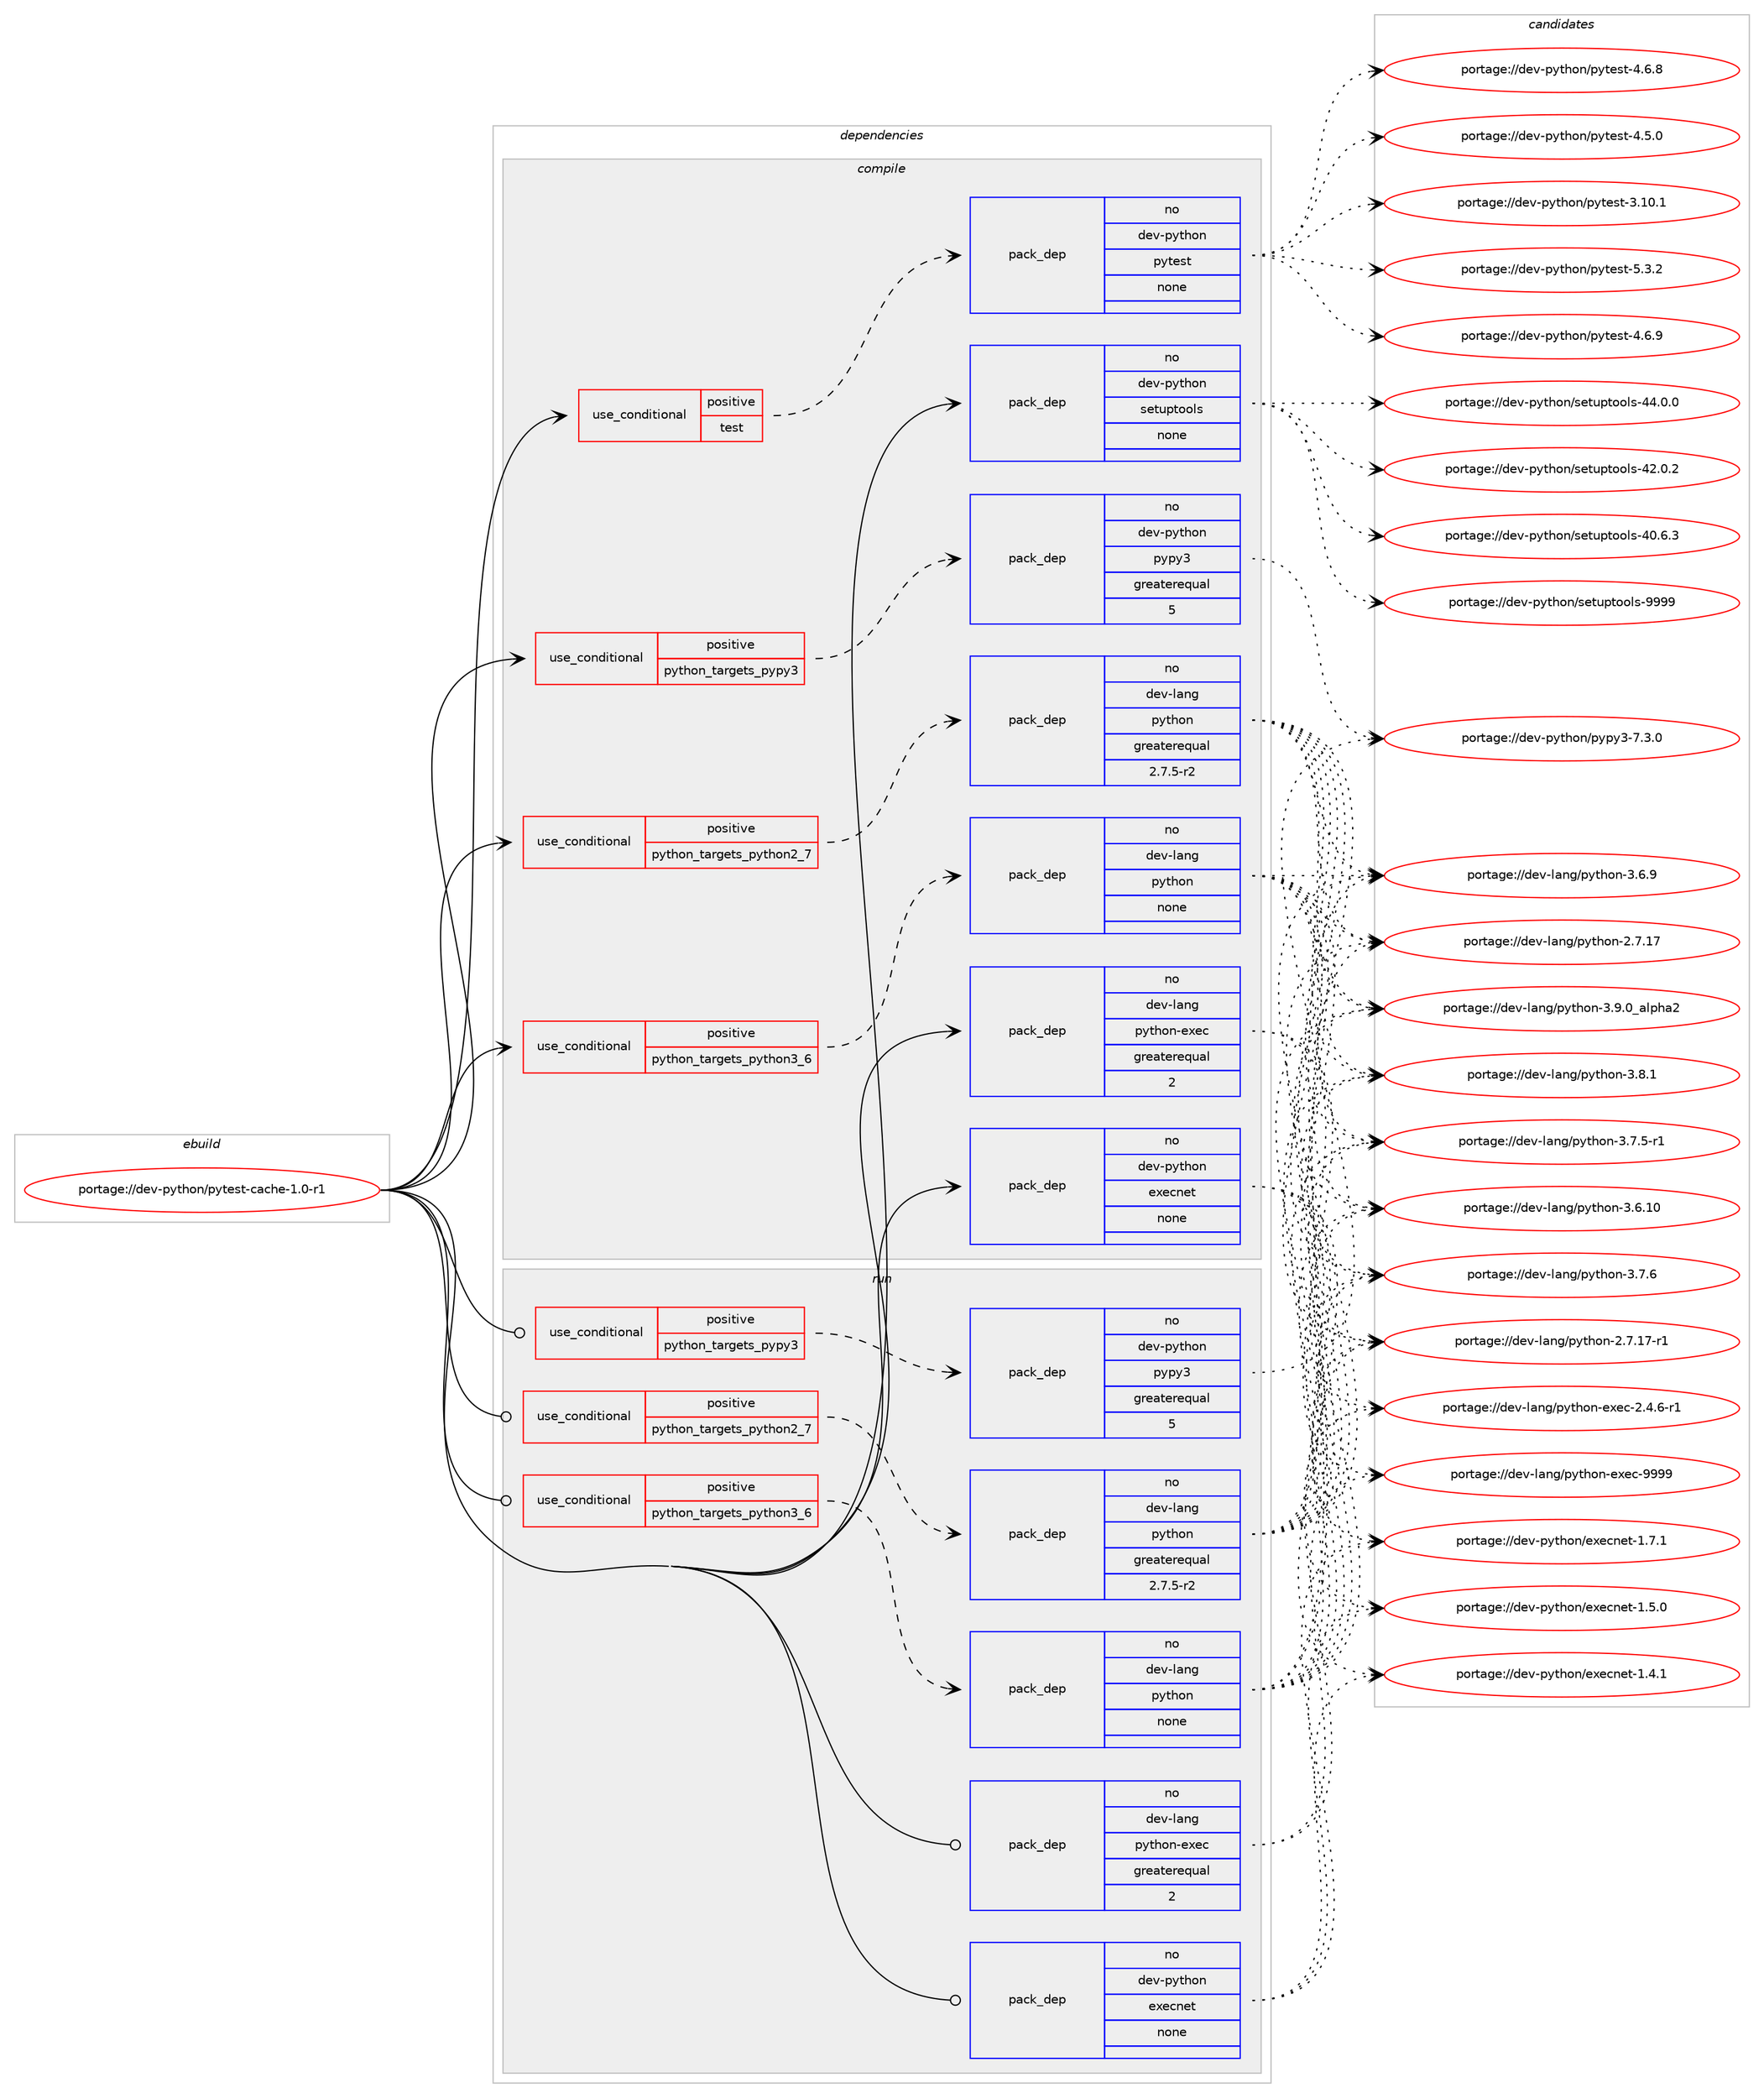 digraph prolog {

# *************
# Graph options
# *************

newrank=true;
concentrate=true;
compound=true;
graph [rankdir=LR,fontname=Helvetica,fontsize=10,ranksep=1.5];#, ranksep=2.5, nodesep=0.2];
edge  [arrowhead=vee];
node  [fontname=Helvetica,fontsize=10];

# **********
# The ebuild
# **********

subgraph cluster_leftcol {
color=gray;
label=<<i>ebuild</i>>;
id [label="portage://dev-python/pytest-cache-1.0-r1", color=red, width=4, href="../dev-python/pytest-cache-1.0-r1.svg"];
}

# ****************
# The dependencies
# ****************

subgraph cluster_midcol {
color=gray;
label=<<i>dependencies</i>>;
subgraph cluster_compile {
fillcolor="#eeeeee";
style=filled;
label=<<i>compile</i>>;
subgraph cond108401 {
dependency434518 [label=<<TABLE BORDER="0" CELLBORDER="1" CELLSPACING="0" CELLPADDING="4"><TR><TD ROWSPAN="3" CELLPADDING="10">use_conditional</TD></TR><TR><TD>positive</TD></TR><TR><TD>python_targets_pypy3</TD></TR></TABLE>>, shape=none, color=red];
subgraph pack321195 {
dependency434519 [label=<<TABLE BORDER="0" CELLBORDER="1" CELLSPACING="0" CELLPADDING="4" WIDTH="220"><TR><TD ROWSPAN="6" CELLPADDING="30">pack_dep</TD></TR><TR><TD WIDTH="110">no</TD></TR><TR><TD>dev-python</TD></TR><TR><TD>pypy3</TD></TR><TR><TD>greaterequal</TD></TR><TR><TD>5</TD></TR></TABLE>>, shape=none, color=blue];
}
dependency434518:e -> dependency434519:w [weight=20,style="dashed",arrowhead="vee"];
}
id:e -> dependency434518:w [weight=20,style="solid",arrowhead="vee"];
subgraph cond108402 {
dependency434520 [label=<<TABLE BORDER="0" CELLBORDER="1" CELLSPACING="0" CELLPADDING="4"><TR><TD ROWSPAN="3" CELLPADDING="10">use_conditional</TD></TR><TR><TD>positive</TD></TR><TR><TD>python_targets_python2_7</TD></TR></TABLE>>, shape=none, color=red];
subgraph pack321196 {
dependency434521 [label=<<TABLE BORDER="0" CELLBORDER="1" CELLSPACING="0" CELLPADDING="4" WIDTH="220"><TR><TD ROWSPAN="6" CELLPADDING="30">pack_dep</TD></TR><TR><TD WIDTH="110">no</TD></TR><TR><TD>dev-lang</TD></TR><TR><TD>python</TD></TR><TR><TD>greaterequal</TD></TR><TR><TD>2.7.5-r2</TD></TR></TABLE>>, shape=none, color=blue];
}
dependency434520:e -> dependency434521:w [weight=20,style="dashed",arrowhead="vee"];
}
id:e -> dependency434520:w [weight=20,style="solid",arrowhead="vee"];
subgraph cond108403 {
dependency434522 [label=<<TABLE BORDER="0" CELLBORDER="1" CELLSPACING="0" CELLPADDING="4"><TR><TD ROWSPAN="3" CELLPADDING="10">use_conditional</TD></TR><TR><TD>positive</TD></TR><TR><TD>python_targets_python3_6</TD></TR></TABLE>>, shape=none, color=red];
subgraph pack321197 {
dependency434523 [label=<<TABLE BORDER="0" CELLBORDER="1" CELLSPACING="0" CELLPADDING="4" WIDTH="220"><TR><TD ROWSPAN="6" CELLPADDING="30">pack_dep</TD></TR><TR><TD WIDTH="110">no</TD></TR><TR><TD>dev-lang</TD></TR><TR><TD>python</TD></TR><TR><TD>none</TD></TR><TR><TD></TD></TR></TABLE>>, shape=none, color=blue];
}
dependency434522:e -> dependency434523:w [weight=20,style="dashed",arrowhead="vee"];
}
id:e -> dependency434522:w [weight=20,style="solid",arrowhead="vee"];
subgraph cond108404 {
dependency434524 [label=<<TABLE BORDER="0" CELLBORDER="1" CELLSPACING="0" CELLPADDING="4"><TR><TD ROWSPAN="3" CELLPADDING="10">use_conditional</TD></TR><TR><TD>positive</TD></TR><TR><TD>test</TD></TR></TABLE>>, shape=none, color=red];
subgraph pack321198 {
dependency434525 [label=<<TABLE BORDER="0" CELLBORDER="1" CELLSPACING="0" CELLPADDING="4" WIDTH="220"><TR><TD ROWSPAN="6" CELLPADDING="30">pack_dep</TD></TR><TR><TD WIDTH="110">no</TD></TR><TR><TD>dev-python</TD></TR><TR><TD>pytest</TD></TR><TR><TD>none</TD></TR><TR><TD></TD></TR></TABLE>>, shape=none, color=blue];
}
dependency434524:e -> dependency434525:w [weight=20,style="dashed",arrowhead="vee"];
}
id:e -> dependency434524:w [weight=20,style="solid",arrowhead="vee"];
subgraph pack321199 {
dependency434526 [label=<<TABLE BORDER="0" CELLBORDER="1" CELLSPACING="0" CELLPADDING="4" WIDTH="220"><TR><TD ROWSPAN="6" CELLPADDING="30">pack_dep</TD></TR><TR><TD WIDTH="110">no</TD></TR><TR><TD>dev-lang</TD></TR><TR><TD>python-exec</TD></TR><TR><TD>greaterequal</TD></TR><TR><TD>2</TD></TR></TABLE>>, shape=none, color=blue];
}
id:e -> dependency434526:w [weight=20,style="solid",arrowhead="vee"];
subgraph pack321200 {
dependency434527 [label=<<TABLE BORDER="0" CELLBORDER="1" CELLSPACING="0" CELLPADDING="4" WIDTH="220"><TR><TD ROWSPAN="6" CELLPADDING="30">pack_dep</TD></TR><TR><TD WIDTH="110">no</TD></TR><TR><TD>dev-python</TD></TR><TR><TD>execnet</TD></TR><TR><TD>none</TD></TR><TR><TD></TD></TR></TABLE>>, shape=none, color=blue];
}
id:e -> dependency434527:w [weight=20,style="solid",arrowhead="vee"];
subgraph pack321201 {
dependency434528 [label=<<TABLE BORDER="0" CELLBORDER="1" CELLSPACING="0" CELLPADDING="4" WIDTH="220"><TR><TD ROWSPAN="6" CELLPADDING="30">pack_dep</TD></TR><TR><TD WIDTH="110">no</TD></TR><TR><TD>dev-python</TD></TR><TR><TD>setuptools</TD></TR><TR><TD>none</TD></TR><TR><TD></TD></TR></TABLE>>, shape=none, color=blue];
}
id:e -> dependency434528:w [weight=20,style="solid",arrowhead="vee"];
}
subgraph cluster_compileandrun {
fillcolor="#eeeeee";
style=filled;
label=<<i>compile and run</i>>;
}
subgraph cluster_run {
fillcolor="#eeeeee";
style=filled;
label=<<i>run</i>>;
subgraph cond108405 {
dependency434529 [label=<<TABLE BORDER="0" CELLBORDER="1" CELLSPACING="0" CELLPADDING="4"><TR><TD ROWSPAN="3" CELLPADDING="10">use_conditional</TD></TR><TR><TD>positive</TD></TR><TR><TD>python_targets_pypy3</TD></TR></TABLE>>, shape=none, color=red];
subgraph pack321202 {
dependency434530 [label=<<TABLE BORDER="0" CELLBORDER="1" CELLSPACING="0" CELLPADDING="4" WIDTH="220"><TR><TD ROWSPAN="6" CELLPADDING="30">pack_dep</TD></TR><TR><TD WIDTH="110">no</TD></TR><TR><TD>dev-python</TD></TR><TR><TD>pypy3</TD></TR><TR><TD>greaterequal</TD></TR><TR><TD>5</TD></TR></TABLE>>, shape=none, color=blue];
}
dependency434529:e -> dependency434530:w [weight=20,style="dashed",arrowhead="vee"];
}
id:e -> dependency434529:w [weight=20,style="solid",arrowhead="odot"];
subgraph cond108406 {
dependency434531 [label=<<TABLE BORDER="0" CELLBORDER="1" CELLSPACING="0" CELLPADDING="4"><TR><TD ROWSPAN="3" CELLPADDING="10">use_conditional</TD></TR><TR><TD>positive</TD></TR><TR><TD>python_targets_python2_7</TD></TR></TABLE>>, shape=none, color=red];
subgraph pack321203 {
dependency434532 [label=<<TABLE BORDER="0" CELLBORDER="1" CELLSPACING="0" CELLPADDING="4" WIDTH="220"><TR><TD ROWSPAN="6" CELLPADDING="30">pack_dep</TD></TR><TR><TD WIDTH="110">no</TD></TR><TR><TD>dev-lang</TD></TR><TR><TD>python</TD></TR><TR><TD>greaterequal</TD></TR><TR><TD>2.7.5-r2</TD></TR></TABLE>>, shape=none, color=blue];
}
dependency434531:e -> dependency434532:w [weight=20,style="dashed",arrowhead="vee"];
}
id:e -> dependency434531:w [weight=20,style="solid",arrowhead="odot"];
subgraph cond108407 {
dependency434533 [label=<<TABLE BORDER="0" CELLBORDER="1" CELLSPACING="0" CELLPADDING="4"><TR><TD ROWSPAN="3" CELLPADDING="10">use_conditional</TD></TR><TR><TD>positive</TD></TR><TR><TD>python_targets_python3_6</TD></TR></TABLE>>, shape=none, color=red];
subgraph pack321204 {
dependency434534 [label=<<TABLE BORDER="0" CELLBORDER="1" CELLSPACING="0" CELLPADDING="4" WIDTH="220"><TR><TD ROWSPAN="6" CELLPADDING="30">pack_dep</TD></TR><TR><TD WIDTH="110">no</TD></TR><TR><TD>dev-lang</TD></TR><TR><TD>python</TD></TR><TR><TD>none</TD></TR><TR><TD></TD></TR></TABLE>>, shape=none, color=blue];
}
dependency434533:e -> dependency434534:w [weight=20,style="dashed",arrowhead="vee"];
}
id:e -> dependency434533:w [weight=20,style="solid",arrowhead="odot"];
subgraph pack321205 {
dependency434535 [label=<<TABLE BORDER="0" CELLBORDER="1" CELLSPACING="0" CELLPADDING="4" WIDTH="220"><TR><TD ROWSPAN="6" CELLPADDING="30">pack_dep</TD></TR><TR><TD WIDTH="110">no</TD></TR><TR><TD>dev-lang</TD></TR><TR><TD>python-exec</TD></TR><TR><TD>greaterequal</TD></TR><TR><TD>2</TD></TR></TABLE>>, shape=none, color=blue];
}
id:e -> dependency434535:w [weight=20,style="solid",arrowhead="odot"];
subgraph pack321206 {
dependency434536 [label=<<TABLE BORDER="0" CELLBORDER="1" CELLSPACING="0" CELLPADDING="4" WIDTH="220"><TR><TD ROWSPAN="6" CELLPADDING="30">pack_dep</TD></TR><TR><TD WIDTH="110">no</TD></TR><TR><TD>dev-python</TD></TR><TR><TD>execnet</TD></TR><TR><TD>none</TD></TR><TR><TD></TD></TR></TABLE>>, shape=none, color=blue];
}
id:e -> dependency434536:w [weight=20,style="solid",arrowhead="odot"];
}
}

# **************
# The candidates
# **************

subgraph cluster_choices {
rank=same;
color=gray;
label=<<i>candidates</i>>;

subgraph choice321195 {
color=black;
nodesep=1;
choice100101118451121211161041111104711212111212151455546514648 [label="portage://dev-python/pypy3-7.3.0", color=red, width=4,href="../dev-python/pypy3-7.3.0.svg"];
dependency434519:e -> choice100101118451121211161041111104711212111212151455546514648:w [style=dotted,weight="100"];
}
subgraph choice321196 {
color=black;
nodesep=1;
choice10010111845108971101034711212111610411111045514657464895971081121049750 [label="portage://dev-lang/python-3.9.0_alpha2", color=red, width=4,href="../dev-lang/python-3.9.0_alpha2.svg"];
choice100101118451089711010347112121116104111110455146564649 [label="portage://dev-lang/python-3.8.1", color=red, width=4,href="../dev-lang/python-3.8.1.svg"];
choice100101118451089711010347112121116104111110455146554654 [label="portage://dev-lang/python-3.7.6", color=red, width=4,href="../dev-lang/python-3.7.6.svg"];
choice1001011184510897110103471121211161041111104551465546534511449 [label="portage://dev-lang/python-3.7.5-r1", color=red, width=4,href="../dev-lang/python-3.7.5-r1.svg"];
choice100101118451089711010347112121116104111110455146544657 [label="portage://dev-lang/python-3.6.9", color=red, width=4,href="../dev-lang/python-3.6.9.svg"];
choice10010111845108971101034711212111610411111045514654464948 [label="portage://dev-lang/python-3.6.10", color=red, width=4,href="../dev-lang/python-3.6.10.svg"];
choice100101118451089711010347112121116104111110455046554649554511449 [label="portage://dev-lang/python-2.7.17-r1", color=red, width=4,href="../dev-lang/python-2.7.17-r1.svg"];
choice10010111845108971101034711212111610411111045504655464955 [label="portage://dev-lang/python-2.7.17", color=red, width=4,href="../dev-lang/python-2.7.17.svg"];
dependency434521:e -> choice10010111845108971101034711212111610411111045514657464895971081121049750:w [style=dotted,weight="100"];
dependency434521:e -> choice100101118451089711010347112121116104111110455146564649:w [style=dotted,weight="100"];
dependency434521:e -> choice100101118451089711010347112121116104111110455146554654:w [style=dotted,weight="100"];
dependency434521:e -> choice1001011184510897110103471121211161041111104551465546534511449:w [style=dotted,weight="100"];
dependency434521:e -> choice100101118451089711010347112121116104111110455146544657:w [style=dotted,weight="100"];
dependency434521:e -> choice10010111845108971101034711212111610411111045514654464948:w [style=dotted,weight="100"];
dependency434521:e -> choice100101118451089711010347112121116104111110455046554649554511449:w [style=dotted,weight="100"];
dependency434521:e -> choice10010111845108971101034711212111610411111045504655464955:w [style=dotted,weight="100"];
}
subgraph choice321197 {
color=black;
nodesep=1;
choice10010111845108971101034711212111610411111045514657464895971081121049750 [label="portage://dev-lang/python-3.9.0_alpha2", color=red, width=4,href="../dev-lang/python-3.9.0_alpha2.svg"];
choice100101118451089711010347112121116104111110455146564649 [label="portage://dev-lang/python-3.8.1", color=red, width=4,href="../dev-lang/python-3.8.1.svg"];
choice100101118451089711010347112121116104111110455146554654 [label="portage://dev-lang/python-3.7.6", color=red, width=4,href="../dev-lang/python-3.7.6.svg"];
choice1001011184510897110103471121211161041111104551465546534511449 [label="portage://dev-lang/python-3.7.5-r1", color=red, width=4,href="../dev-lang/python-3.7.5-r1.svg"];
choice100101118451089711010347112121116104111110455146544657 [label="portage://dev-lang/python-3.6.9", color=red, width=4,href="../dev-lang/python-3.6.9.svg"];
choice10010111845108971101034711212111610411111045514654464948 [label="portage://dev-lang/python-3.6.10", color=red, width=4,href="../dev-lang/python-3.6.10.svg"];
choice100101118451089711010347112121116104111110455046554649554511449 [label="portage://dev-lang/python-2.7.17-r1", color=red, width=4,href="../dev-lang/python-2.7.17-r1.svg"];
choice10010111845108971101034711212111610411111045504655464955 [label="portage://dev-lang/python-2.7.17", color=red, width=4,href="../dev-lang/python-2.7.17.svg"];
dependency434523:e -> choice10010111845108971101034711212111610411111045514657464895971081121049750:w [style=dotted,weight="100"];
dependency434523:e -> choice100101118451089711010347112121116104111110455146564649:w [style=dotted,weight="100"];
dependency434523:e -> choice100101118451089711010347112121116104111110455146554654:w [style=dotted,weight="100"];
dependency434523:e -> choice1001011184510897110103471121211161041111104551465546534511449:w [style=dotted,weight="100"];
dependency434523:e -> choice100101118451089711010347112121116104111110455146544657:w [style=dotted,weight="100"];
dependency434523:e -> choice10010111845108971101034711212111610411111045514654464948:w [style=dotted,weight="100"];
dependency434523:e -> choice100101118451089711010347112121116104111110455046554649554511449:w [style=dotted,weight="100"];
dependency434523:e -> choice10010111845108971101034711212111610411111045504655464955:w [style=dotted,weight="100"];
}
subgraph choice321198 {
color=black;
nodesep=1;
choice1001011184511212111610411111047112121116101115116455346514650 [label="portage://dev-python/pytest-5.3.2", color=red, width=4,href="../dev-python/pytest-5.3.2.svg"];
choice1001011184511212111610411111047112121116101115116455246544657 [label="portage://dev-python/pytest-4.6.9", color=red, width=4,href="../dev-python/pytest-4.6.9.svg"];
choice1001011184511212111610411111047112121116101115116455246544656 [label="portage://dev-python/pytest-4.6.8", color=red, width=4,href="../dev-python/pytest-4.6.8.svg"];
choice1001011184511212111610411111047112121116101115116455246534648 [label="portage://dev-python/pytest-4.5.0", color=red, width=4,href="../dev-python/pytest-4.5.0.svg"];
choice100101118451121211161041111104711212111610111511645514649484649 [label="portage://dev-python/pytest-3.10.1", color=red, width=4,href="../dev-python/pytest-3.10.1.svg"];
dependency434525:e -> choice1001011184511212111610411111047112121116101115116455346514650:w [style=dotted,weight="100"];
dependency434525:e -> choice1001011184511212111610411111047112121116101115116455246544657:w [style=dotted,weight="100"];
dependency434525:e -> choice1001011184511212111610411111047112121116101115116455246544656:w [style=dotted,weight="100"];
dependency434525:e -> choice1001011184511212111610411111047112121116101115116455246534648:w [style=dotted,weight="100"];
dependency434525:e -> choice100101118451121211161041111104711212111610111511645514649484649:w [style=dotted,weight="100"];
}
subgraph choice321199 {
color=black;
nodesep=1;
choice10010111845108971101034711212111610411111045101120101994557575757 [label="portage://dev-lang/python-exec-9999", color=red, width=4,href="../dev-lang/python-exec-9999.svg"];
choice10010111845108971101034711212111610411111045101120101994550465246544511449 [label="portage://dev-lang/python-exec-2.4.6-r1", color=red, width=4,href="../dev-lang/python-exec-2.4.6-r1.svg"];
dependency434526:e -> choice10010111845108971101034711212111610411111045101120101994557575757:w [style=dotted,weight="100"];
dependency434526:e -> choice10010111845108971101034711212111610411111045101120101994550465246544511449:w [style=dotted,weight="100"];
}
subgraph choice321200 {
color=black;
nodesep=1;
choice100101118451121211161041111104710112010199110101116454946554649 [label="portage://dev-python/execnet-1.7.1", color=red, width=4,href="../dev-python/execnet-1.7.1.svg"];
choice100101118451121211161041111104710112010199110101116454946534648 [label="portage://dev-python/execnet-1.5.0", color=red, width=4,href="../dev-python/execnet-1.5.0.svg"];
choice100101118451121211161041111104710112010199110101116454946524649 [label="portage://dev-python/execnet-1.4.1", color=red, width=4,href="../dev-python/execnet-1.4.1.svg"];
dependency434527:e -> choice100101118451121211161041111104710112010199110101116454946554649:w [style=dotted,weight="100"];
dependency434527:e -> choice100101118451121211161041111104710112010199110101116454946534648:w [style=dotted,weight="100"];
dependency434527:e -> choice100101118451121211161041111104710112010199110101116454946524649:w [style=dotted,weight="100"];
}
subgraph choice321201 {
color=black;
nodesep=1;
choice10010111845112121116104111110471151011161171121161111111081154557575757 [label="portage://dev-python/setuptools-9999", color=red, width=4,href="../dev-python/setuptools-9999.svg"];
choice100101118451121211161041111104711510111611711211611111110811545525246484648 [label="portage://dev-python/setuptools-44.0.0", color=red, width=4,href="../dev-python/setuptools-44.0.0.svg"];
choice100101118451121211161041111104711510111611711211611111110811545525046484650 [label="portage://dev-python/setuptools-42.0.2", color=red, width=4,href="../dev-python/setuptools-42.0.2.svg"];
choice100101118451121211161041111104711510111611711211611111110811545524846544651 [label="portage://dev-python/setuptools-40.6.3", color=red, width=4,href="../dev-python/setuptools-40.6.3.svg"];
dependency434528:e -> choice10010111845112121116104111110471151011161171121161111111081154557575757:w [style=dotted,weight="100"];
dependency434528:e -> choice100101118451121211161041111104711510111611711211611111110811545525246484648:w [style=dotted,weight="100"];
dependency434528:e -> choice100101118451121211161041111104711510111611711211611111110811545525046484650:w [style=dotted,weight="100"];
dependency434528:e -> choice100101118451121211161041111104711510111611711211611111110811545524846544651:w [style=dotted,weight="100"];
}
subgraph choice321202 {
color=black;
nodesep=1;
choice100101118451121211161041111104711212111212151455546514648 [label="portage://dev-python/pypy3-7.3.0", color=red, width=4,href="../dev-python/pypy3-7.3.0.svg"];
dependency434530:e -> choice100101118451121211161041111104711212111212151455546514648:w [style=dotted,weight="100"];
}
subgraph choice321203 {
color=black;
nodesep=1;
choice10010111845108971101034711212111610411111045514657464895971081121049750 [label="portage://dev-lang/python-3.9.0_alpha2", color=red, width=4,href="../dev-lang/python-3.9.0_alpha2.svg"];
choice100101118451089711010347112121116104111110455146564649 [label="portage://dev-lang/python-3.8.1", color=red, width=4,href="../dev-lang/python-3.8.1.svg"];
choice100101118451089711010347112121116104111110455146554654 [label="portage://dev-lang/python-3.7.6", color=red, width=4,href="../dev-lang/python-3.7.6.svg"];
choice1001011184510897110103471121211161041111104551465546534511449 [label="portage://dev-lang/python-3.7.5-r1", color=red, width=4,href="../dev-lang/python-3.7.5-r1.svg"];
choice100101118451089711010347112121116104111110455146544657 [label="portage://dev-lang/python-3.6.9", color=red, width=4,href="../dev-lang/python-3.6.9.svg"];
choice10010111845108971101034711212111610411111045514654464948 [label="portage://dev-lang/python-3.6.10", color=red, width=4,href="../dev-lang/python-3.6.10.svg"];
choice100101118451089711010347112121116104111110455046554649554511449 [label="portage://dev-lang/python-2.7.17-r1", color=red, width=4,href="../dev-lang/python-2.7.17-r1.svg"];
choice10010111845108971101034711212111610411111045504655464955 [label="portage://dev-lang/python-2.7.17", color=red, width=4,href="../dev-lang/python-2.7.17.svg"];
dependency434532:e -> choice10010111845108971101034711212111610411111045514657464895971081121049750:w [style=dotted,weight="100"];
dependency434532:e -> choice100101118451089711010347112121116104111110455146564649:w [style=dotted,weight="100"];
dependency434532:e -> choice100101118451089711010347112121116104111110455146554654:w [style=dotted,weight="100"];
dependency434532:e -> choice1001011184510897110103471121211161041111104551465546534511449:w [style=dotted,weight="100"];
dependency434532:e -> choice100101118451089711010347112121116104111110455146544657:w [style=dotted,weight="100"];
dependency434532:e -> choice10010111845108971101034711212111610411111045514654464948:w [style=dotted,weight="100"];
dependency434532:e -> choice100101118451089711010347112121116104111110455046554649554511449:w [style=dotted,weight="100"];
dependency434532:e -> choice10010111845108971101034711212111610411111045504655464955:w [style=dotted,weight="100"];
}
subgraph choice321204 {
color=black;
nodesep=1;
choice10010111845108971101034711212111610411111045514657464895971081121049750 [label="portage://dev-lang/python-3.9.0_alpha2", color=red, width=4,href="../dev-lang/python-3.9.0_alpha2.svg"];
choice100101118451089711010347112121116104111110455146564649 [label="portage://dev-lang/python-3.8.1", color=red, width=4,href="../dev-lang/python-3.8.1.svg"];
choice100101118451089711010347112121116104111110455146554654 [label="portage://dev-lang/python-3.7.6", color=red, width=4,href="../dev-lang/python-3.7.6.svg"];
choice1001011184510897110103471121211161041111104551465546534511449 [label="portage://dev-lang/python-3.7.5-r1", color=red, width=4,href="../dev-lang/python-3.7.5-r1.svg"];
choice100101118451089711010347112121116104111110455146544657 [label="portage://dev-lang/python-3.6.9", color=red, width=4,href="../dev-lang/python-3.6.9.svg"];
choice10010111845108971101034711212111610411111045514654464948 [label="portage://dev-lang/python-3.6.10", color=red, width=4,href="../dev-lang/python-3.6.10.svg"];
choice100101118451089711010347112121116104111110455046554649554511449 [label="portage://dev-lang/python-2.7.17-r1", color=red, width=4,href="../dev-lang/python-2.7.17-r1.svg"];
choice10010111845108971101034711212111610411111045504655464955 [label="portage://dev-lang/python-2.7.17", color=red, width=4,href="../dev-lang/python-2.7.17.svg"];
dependency434534:e -> choice10010111845108971101034711212111610411111045514657464895971081121049750:w [style=dotted,weight="100"];
dependency434534:e -> choice100101118451089711010347112121116104111110455146564649:w [style=dotted,weight="100"];
dependency434534:e -> choice100101118451089711010347112121116104111110455146554654:w [style=dotted,weight="100"];
dependency434534:e -> choice1001011184510897110103471121211161041111104551465546534511449:w [style=dotted,weight="100"];
dependency434534:e -> choice100101118451089711010347112121116104111110455146544657:w [style=dotted,weight="100"];
dependency434534:e -> choice10010111845108971101034711212111610411111045514654464948:w [style=dotted,weight="100"];
dependency434534:e -> choice100101118451089711010347112121116104111110455046554649554511449:w [style=dotted,weight="100"];
dependency434534:e -> choice10010111845108971101034711212111610411111045504655464955:w [style=dotted,weight="100"];
}
subgraph choice321205 {
color=black;
nodesep=1;
choice10010111845108971101034711212111610411111045101120101994557575757 [label="portage://dev-lang/python-exec-9999", color=red, width=4,href="../dev-lang/python-exec-9999.svg"];
choice10010111845108971101034711212111610411111045101120101994550465246544511449 [label="portage://dev-lang/python-exec-2.4.6-r1", color=red, width=4,href="../dev-lang/python-exec-2.4.6-r1.svg"];
dependency434535:e -> choice10010111845108971101034711212111610411111045101120101994557575757:w [style=dotted,weight="100"];
dependency434535:e -> choice10010111845108971101034711212111610411111045101120101994550465246544511449:w [style=dotted,weight="100"];
}
subgraph choice321206 {
color=black;
nodesep=1;
choice100101118451121211161041111104710112010199110101116454946554649 [label="portage://dev-python/execnet-1.7.1", color=red, width=4,href="../dev-python/execnet-1.7.1.svg"];
choice100101118451121211161041111104710112010199110101116454946534648 [label="portage://dev-python/execnet-1.5.0", color=red, width=4,href="../dev-python/execnet-1.5.0.svg"];
choice100101118451121211161041111104710112010199110101116454946524649 [label="portage://dev-python/execnet-1.4.1", color=red, width=4,href="../dev-python/execnet-1.4.1.svg"];
dependency434536:e -> choice100101118451121211161041111104710112010199110101116454946554649:w [style=dotted,weight="100"];
dependency434536:e -> choice100101118451121211161041111104710112010199110101116454946534648:w [style=dotted,weight="100"];
dependency434536:e -> choice100101118451121211161041111104710112010199110101116454946524649:w [style=dotted,weight="100"];
}
}

}

